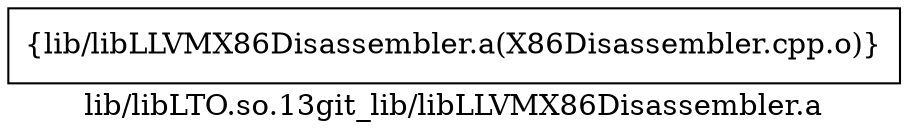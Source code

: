 digraph "lib/libLTO.so.13git_lib/libLLVMX86Disassembler.a" {
	label="lib/libLTO.so.13git_lib/libLLVMX86Disassembler.a";
	rankdir=LR;

	Node0x55bfe94a6e68 [shape=record,shape=box,group=0,label="{lib/libLLVMX86Disassembler.a(X86Disassembler.cpp.o)}"];
}
